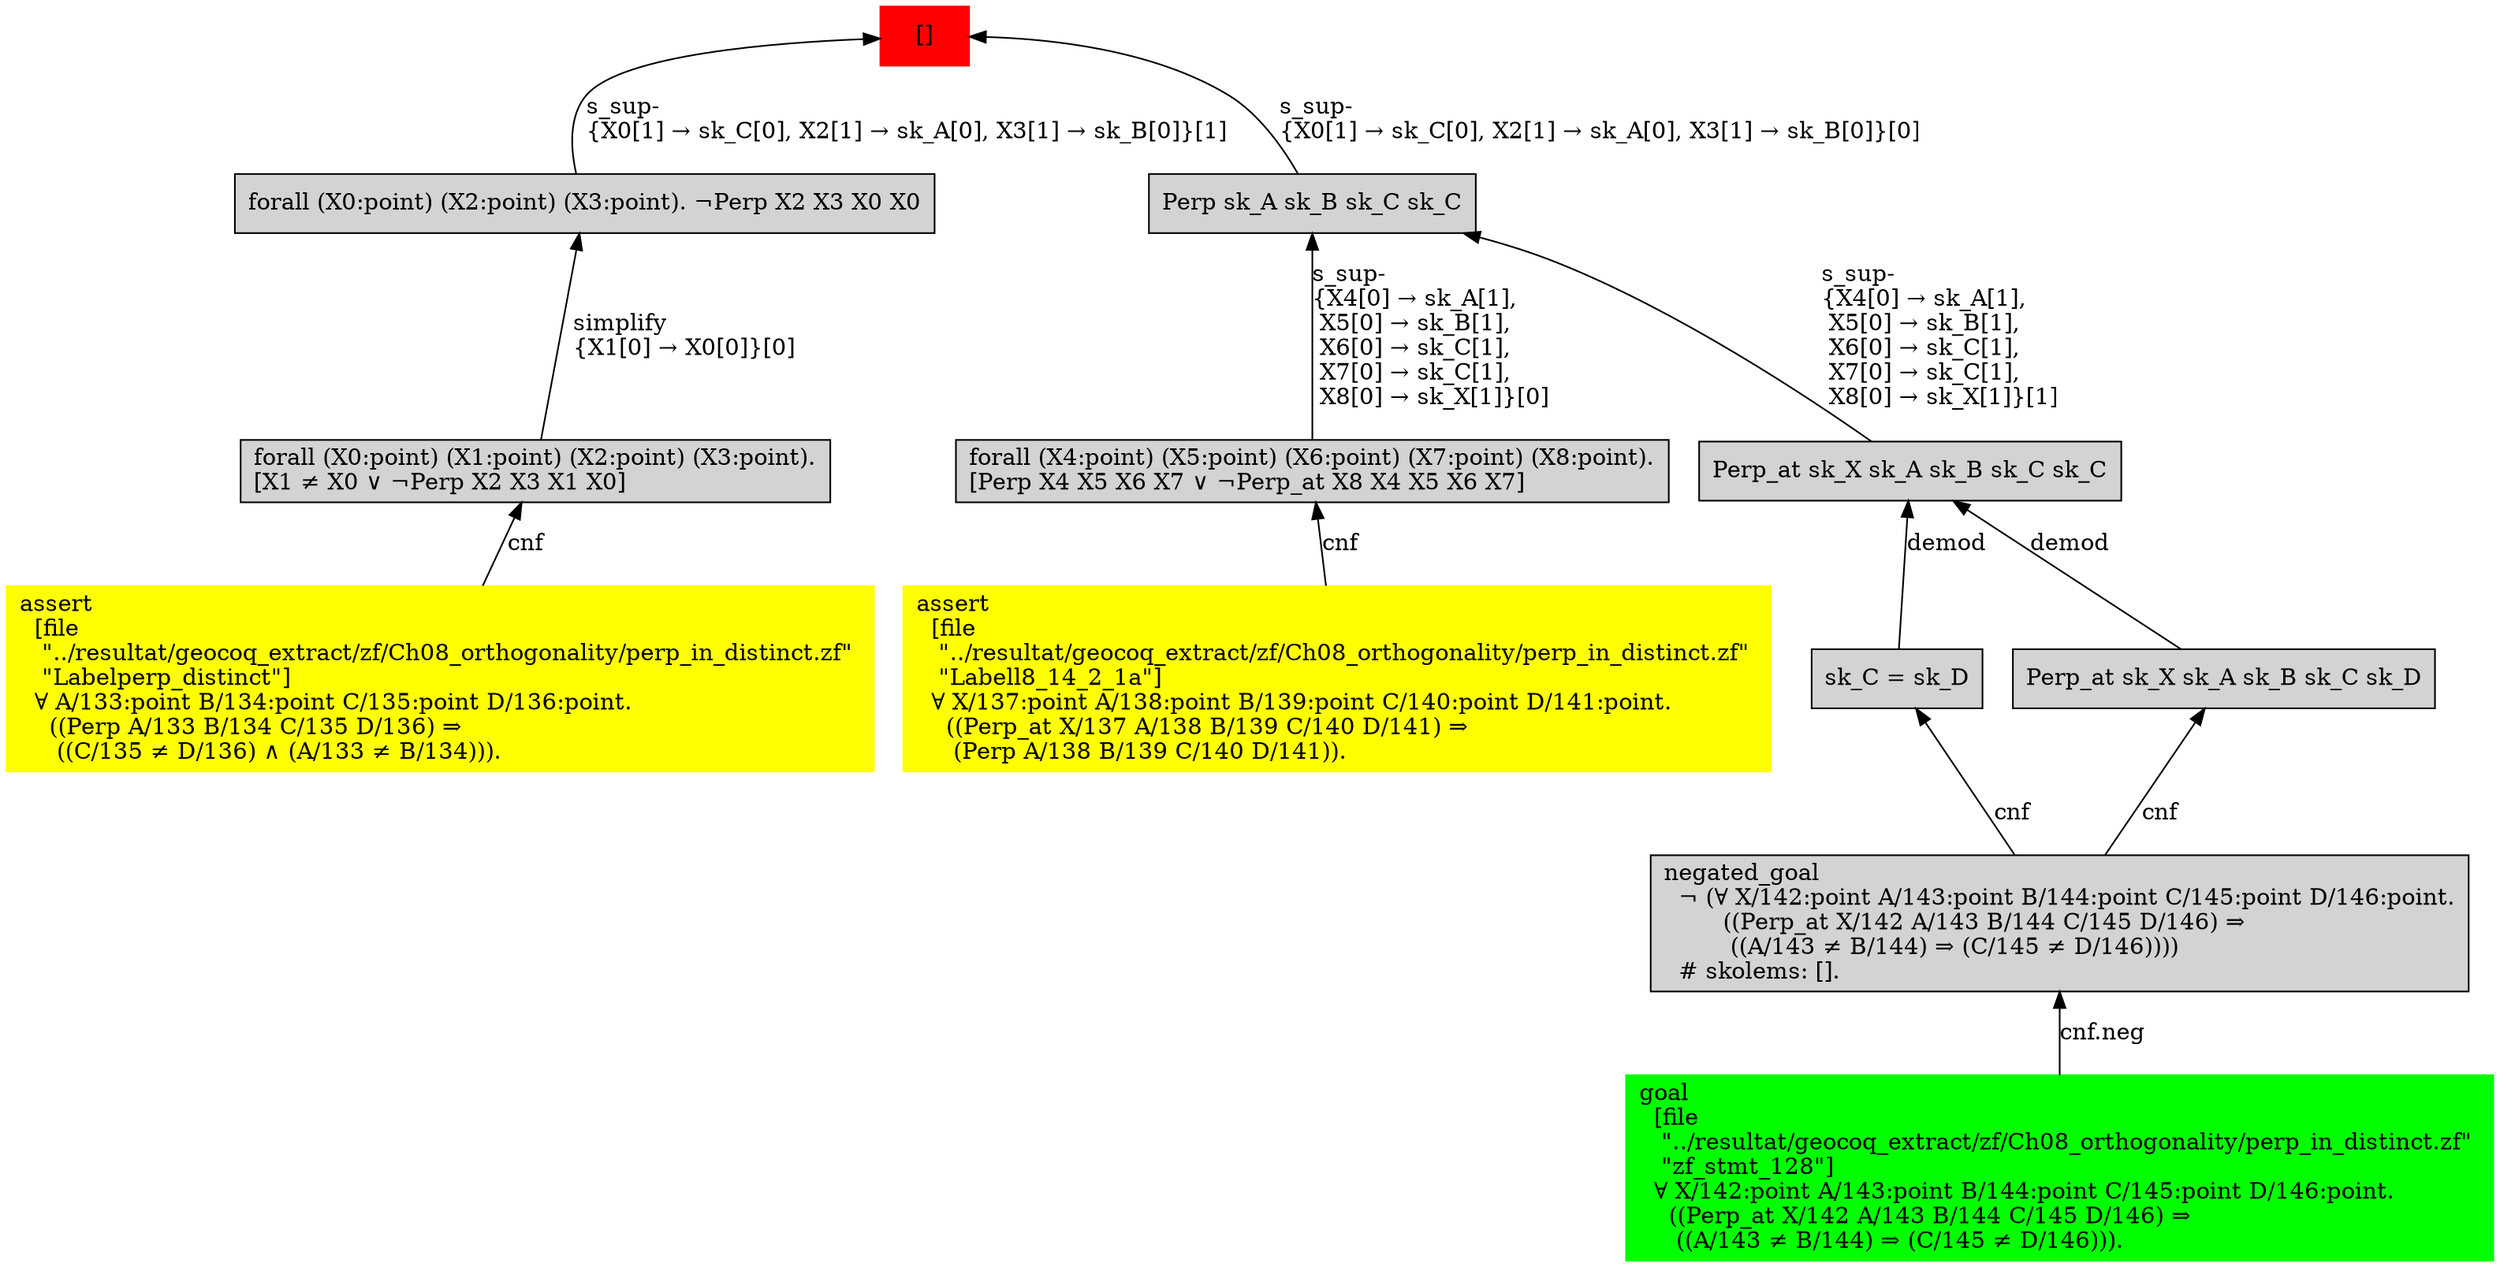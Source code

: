 digraph "unsat_graph" {
  vertex_0 [color=red, label="[]", shape=box, style=filled];
  vertex_0 -> vertex_1 [label="s_sup-\l\{X0[1] → sk_C[0], X2[1] → sk_A[0], X3[1] → sk_B[0]\}[1]\l", dir="back"];
  vertex_1 [shape=box, label="forall (X0:point) (X2:point) (X3:point). ¬Perp X2 X3 X0 X0\l", style=filled];
  vertex_1 -> vertex_2 [label="simplify\l\{X1[0] → X0[0]\}[0]\l", dir="back"];
  vertex_2 [shape=box, label="forall (X0:point) (X1:point) (X2:point) (X3:point).\l[X1 ≠ X0 ∨ ¬Perp X2 X3 X1 X0]\l", style=filled];
  vertex_2 -> vertex_3 [label="cnf", dir="back"];
  vertex_3 [color=yellow, shape=box, label="assert\l  [file\l   \"../resultat/geocoq_extract/zf/Ch08_orthogonality/perp_in_distinct.zf\" \l   \"Labelperp_distinct\"]\l  ∀ A/133:point B/134:point C/135:point D/136:point.\l    ((Perp A/133 B/134 C/135 D/136) ⇒\l     ((C/135 ≠ D/136) ∧ (A/133 ≠ B/134))).\l", style=filled];
  vertex_0 -> vertex_4 [label="s_sup-\l\{X0[1] → sk_C[0], X2[1] → sk_A[0], X3[1] → sk_B[0]\}[0]\l", dir="back"];
  vertex_4 [shape=box, label="Perp sk_A sk_B sk_C sk_C\l", style=filled];
  vertex_4 -> vertex_5 [label="s_sup-\l\{X4[0] → sk_A[1], \l X5[0] → sk_B[1], \l X6[0] → sk_C[1], \l X7[0] → sk_C[1], \l X8[0] → sk_X[1]\}[0]\l", dir="back"];
  vertex_5 [shape=box, label="forall (X4:point) (X5:point) (X6:point) (X7:point) (X8:point).\l[Perp X4 X5 X6 X7 ∨ ¬Perp_at X8 X4 X5 X6 X7]\l", style=filled];
  vertex_5 -> vertex_6 [label="cnf", dir="back"];
  vertex_6 [color=yellow, shape=box, label="assert\l  [file\l   \"../resultat/geocoq_extract/zf/Ch08_orthogonality/perp_in_distinct.zf\" \l   \"Labell8_14_2_1a\"]\l  ∀ X/137:point A/138:point B/139:point C/140:point D/141:point.\l    ((Perp_at X/137 A/138 B/139 C/140 D/141) ⇒\l     (Perp A/138 B/139 C/140 D/141)).\l", style=filled];
  vertex_4 -> vertex_7 [label="s_sup-\l\{X4[0] → sk_A[1], \l X5[0] → sk_B[1], \l X6[0] → sk_C[1], \l X7[0] → sk_C[1], \l X8[0] → sk_X[1]\}[1]\l", dir="back"];
  vertex_7 [shape=box, label="Perp_at sk_X sk_A sk_B sk_C sk_C\l", style=filled];
  vertex_7 -> vertex_8 [label="demod", dir="back"];
  vertex_8 [shape=box, label="sk_C = sk_D\l", style=filled];
  vertex_8 -> vertex_9 [label="cnf", dir="back"];
  vertex_9 [shape=box, label="negated_goal\l  ¬ (∀ X/142:point A/143:point B/144:point C/145:point D/146:point.\l        ((Perp_at X/142 A/143 B/144 C/145 D/146) ⇒\l         ((A/143 ≠ B/144) ⇒ (C/145 ≠ D/146))))\l  # skolems: [].\l", style=filled];
  vertex_9 -> vertex_10 [label="cnf.neg", dir="back"];
  vertex_10 [color=green, shape=box, label="goal\l  [file\l   \"../resultat/geocoq_extract/zf/Ch08_orthogonality/perp_in_distinct.zf\" \l   \"zf_stmt_128\"]\l  ∀ X/142:point A/143:point B/144:point C/145:point D/146:point.\l    ((Perp_at X/142 A/143 B/144 C/145 D/146) ⇒\l     ((A/143 ≠ B/144) ⇒ (C/145 ≠ D/146))).\l", style=filled];
  vertex_7 -> vertex_11 [label="demod", dir="back"];
  vertex_11 [shape=box, label="Perp_at sk_X sk_A sk_B sk_C sk_D\l", style=filled];
  vertex_11 -> vertex_9 [label="cnf", dir="back"];
  }


